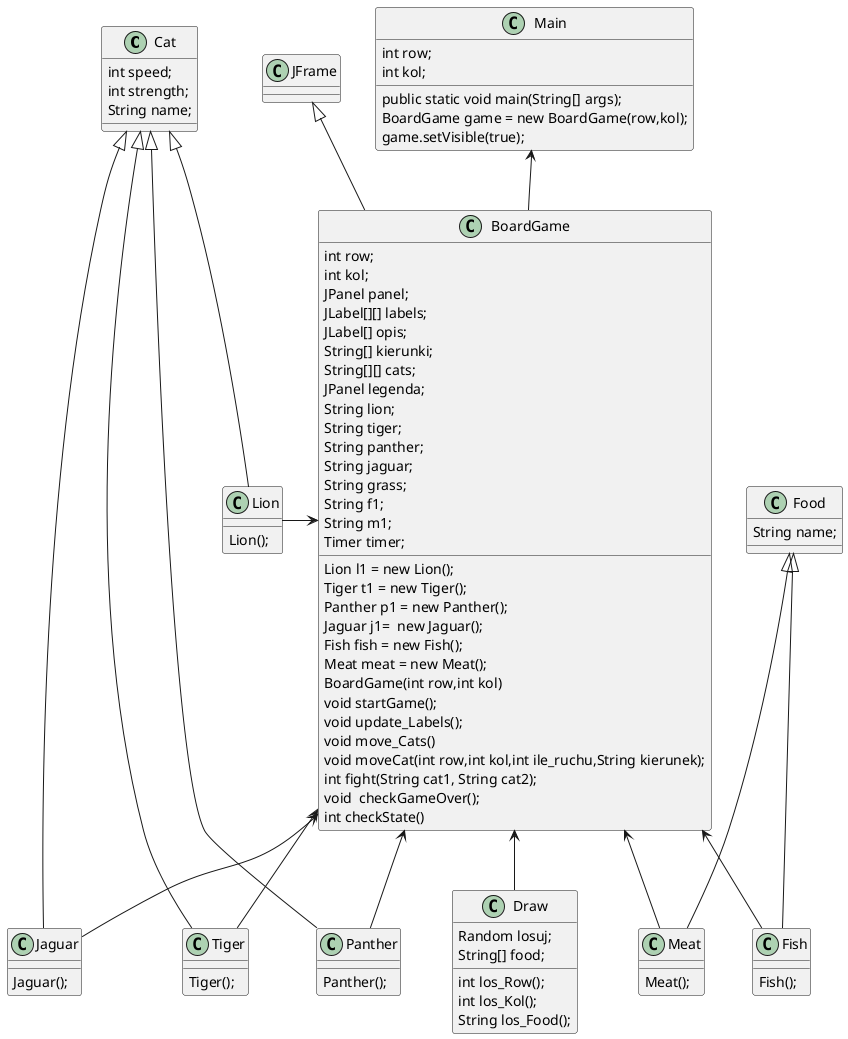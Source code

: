 @startuml
'https://plantuml.com/class-diagram

class Cat {
    int speed;
    int strength;
    String name;
}
class Jaguar extends Cat{
Jaguar();
}

BoardGame <--Jaguar
class Lion extends Cat{
Lion();
}

BoardGame <--LLion
class Tiger extends Cat{
Tiger();
}
BoardGame <--Tiger
class Panther extends Cat{
Panther();
}
BoardGame <--Panther
class Food{
    String name;
}
class Meat extends Food{
Meat();
}
BoardGame <--Meat
class Fish extends Food{
Fish();
}
BoardGame <--Fish
class Draw{
 Random losuj;
 String[] food;
 int los_Row();
 int los_Kol();
 String los_Food();
}
BoardGame <-- Draw
class Main{
public static void main(String[] args);
int row;
int kol;
BoardGame game = new BoardGame(row,kol);
 game.setVisible(true);
}
class BoardGame extends JFrame{
    int row;
    int kol;
    JPanel panel;
    JLabel[][] labels;
    JLabel[] opis;
    String[] kierunki;
    String[][] cats;
    JPanel legenda;
    Lion l1 = new Lion();
    String lion;
    Tiger t1 = new Tiger();
    String tiger;
    Panther p1 = new Panther();
    String panther;
    Jaguar j1=  new Jaguar();
    String jaguar;
    String grass;
    Fish fish = new Fish();
    String f1;
    Meat meat = new Meat();
    String m1;
    Timer timer;
    BoardGame(int row,int kol)
    void startGame();
    void update_Labels();
    void move_Cats()
    void moveCat(int row,int kol,int ile_ruchu,String kierunek);
    int fight(String cat1, String cat2);
    void  checkGameOver();
    int checkState()
}
Main <--BoardGame
@enduml